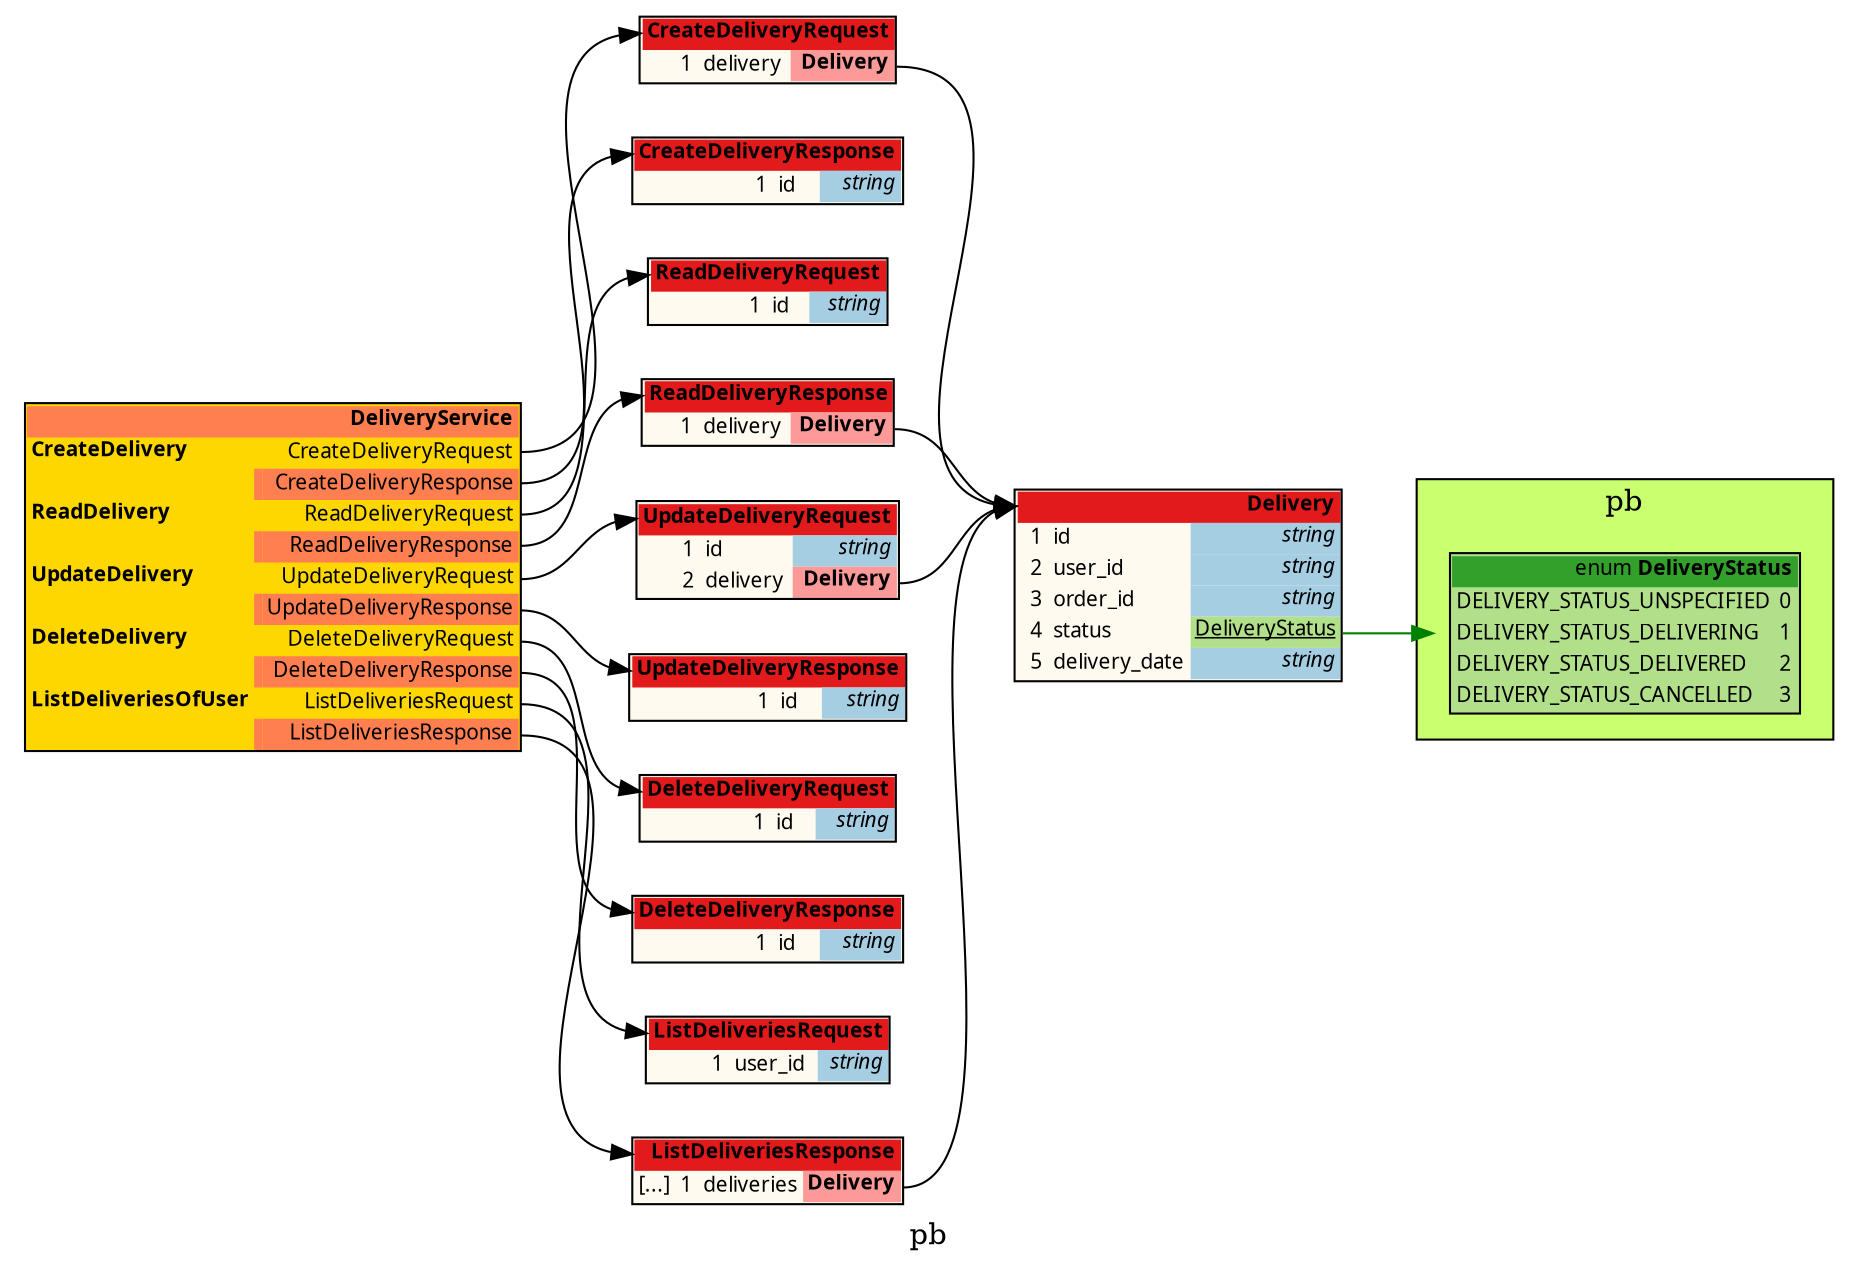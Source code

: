 /*
	do not edit:
	auto-generated by github.com/seamia/protodot
*/
digraph protodot {

	/* package:   pb */
	/* source:    delivery.proto */
	/* selection:  */

	rankdir=LR;
	label="pb";
	tooltip="pb";
	bgcolor="transparent"

	node [
		shape=plaintext
		fontsize=10
		fontname="Ubuntu"
	];


	/* ------ nodes ------ */

	/* ------ leaving the root package unwrapped ------ */
	
	Node_Ja_102	[shape=plaintext tooltip="DeliveryService" label=<<TABLE BORDER="1" CELLBORDER="0" CELLSPACING="0" BGCOLOR="#ffd700"><TR><TD COLSPAN="3" PORT="header" BGCOLOR="#ff7f50" ALIGN="right"><b>DeliveryService</b></TD></TR><TR><TD ALIGN="left"><b>CreateDelivery</b></TD><TD></TD><TD PORT="poCreateDelivery_request" ALIGN="right">CreateDeliveryRequest</TD></TR><TR style="border-bottom: 1px solid red"><TD></TD><TD BGCOLOR="#ff7f50"></TD><TD PORT="poCreateDelivery_response" ALIGN="right" BGCOLOR="#ff7f50">CreateDeliveryResponse</TD></TR><TR><TD ALIGN="left"><b>ReadDelivery</b></TD><TD></TD><TD PORT="poReadDelivery_request" ALIGN="right">ReadDeliveryRequest</TD></TR><TR style="border-bottom: 1px solid red"><TD></TD><TD BGCOLOR="#ff7f50"></TD><TD PORT="poReadDelivery_response" ALIGN="right" BGCOLOR="#ff7f50">ReadDeliveryResponse</TD></TR><TR><TD ALIGN="left"><b>UpdateDelivery</b></TD><TD></TD><TD PORT="poUpdateDelivery_request" ALIGN="right">UpdateDeliveryRequest</TD></TR><TR style="border-bottom: 1px solid red"><TD></TD><TD BGCOLOR="#ff7f50"></TD><TD PORT="poUpdateDelivery_response" ALIGN="right" BGCOLOR="#ff7f50">UpdateDeliveryResponse</TD></TR><TR><TD ALIGN="left"><b>DeleteDelivery</b></TD><TD></TD><TD PORT="poDeleteDelivery_request" ALIGN="right">DeleteDeliveryRequest</TD></TR><TR style="border-bottom: 1px solid red"><TD></TD><TD BGCOLOR="#ff7f50"></TD><TD PORT="poDeleteDelivery_response" ALIGN="right" BGCOLOR="#ff7f50">DeleteDeliveryResponse</TD></TR><TR><TD ALIGN="left"><b>ListDeliveriesOfUser</b></TD><TD></TD><TD PORT="poListDeliveriesOfUser_request" ALIGN="right">ListDeliveriesRequest</TD></TR><TR style="border-bottom: 1px solid red"><TD></TD><TD BGCOLOR="#ff7f50"></TD><TD PORT="poListDeliveriesOfUser_response" ALIGN="right" BGCOLOR="#ff7f50">ListDeliveriesResponse</TD></TR></TABLE>>];
	Node_Ja_108	[shape=plaintext tooltip="pb.ListDeliveriesRequest" label=<<TABLE BORDER="1" CELLBORDER="0" CELLSPACING="0" BGCOLOR="#fffaf0"><TR><TD COLSPAN="4" PORT="header" BGCOLOR="#e31a1c" ALIGN="right"><b>ListDeliveriesRequest</b></TD></TR><TR><TD ALIGN="right"></TD><TD ALIGN="right">1</TD><TD ALIGN="left">user_id</TD><TD BGCOLOR="#a6cee3" PORT="pouser_id" ALIGN="right" TITLE="string"><i>string</i></TD></TR></TABLE>>];
	Node_Ja_109	[shape=plaintext tooltip="pb.ListDeliveriesResponse" label=<<TABLE BORDER="1" CELLBORDER="0" CELLSPACING="0" BGCOLOR="#fffaf0"><TR><TD COLSPAN="4" PORT="header" BGCOLOR="#e31a1c" ALIGN="right"><b>ListDeliveriesResponse</b></TD></TR><TR><TD ALIGN="right">[...]</TD><TD ALIGN="right">1</TD><TD ALIGN="left">deliveries</TD><TD BGCOLOR="#fb9a99" PORT="podeliveries" ALIGN="right"><b>Delivery</b></TD></TR></TABLE>>];
	Node_Ja_111	[shape=plaintext tooltip="pb.CreateDeliveryResponse" label=<<TABLE BORDER="1" CELLBORDER="0" CELLSPACING="0" BGCOLOR="#fffaf0"><TR><TD COLSPAN="4" PORT="header" BGCOLOR="#e31a1c" ALIGN="right"><b>CreateDeliveryResponse</b></TD></TR><TR><TD ALIGN="right"></TD><TD ALIGN="right">1</TD><TD ALIGN="left">id</TD><TD BGCOLOR="#a6cee3" PORT="poid" ALIGN="right" TITLE="string"><i>string</i></TD></TR></TABLE>>];
	Node_Ja_117	[shape=plaintext tooltip="pb.DeleteDeliveryResponse" label=<<TABLE BORDER="1" CELLBORDER="0" CELLSPACING="0" BGCOLOR="#fffaf0"><TR><TD COLSPAN="4" PORT="header" BGCOLOR="#e31a1c" ALIGN="right"><b>DeleteDeliveryResponse</b></TD></TR><TR><TD ALIGN="right"></TD><TD ALIGN="right">1</TD><TD ALIGN="left">id</TD><TD BGCOLOR="#a6cee3" PORT="poid" ALIGN="right" TITLE="string"><i>string</i></TD></TR></TABLE>>];
	
	
	Node_Ja_110	[shape=plaintext tooltip="pb.CreateDeliveryRequest" label=<<TABLE BORDER="1" CELLBORDER="0" CELLSPACING="0" BGCOLOR="#fffaf0"><TR><TD COLSPAN="4" PORT="header" BGCOLOR="#e31a1c" ALIGN="right"><b>CreateDeliveryRequest</b></TD></TR><TR><TD ALIGN="right"></TD><TD ALIGN="right">1</TD><TD ALIGN="left">delivery</TD><TD BGCOLOR="#fb9a99" PORT="podelivery" ALIGN="right"><b>Delivery</b></TD></TR></TABLE>>];
	Node_Ja_115	[shape=plaintext tooltip="pb.UpdateDeliveryResponse" label=<<TABLE BORDER="1" CELLBORDER="0" CELLSPACING="0" BGCOLOR="#fffaf0"><TR><TD COLSPAN="4" PORT="header" BGCOLOR="#e31a1c" ALIGN="right"><b>UpdateDeliveryResponse</b></TD></TR><TR><TD ALIGN="right"></TD><TD ALIGN="right">1</TD><TD ALIGN="left">id</TD><TD BGCOLOR="#a6cee3" PORT="poid" ALIGN="right" TITLE="string"><i>string</i></TD></TR></TABLE>>];
	Node_Ja_100	[shape=plaintext tooltip="pb.Delivery" label=<<TABLE BORDER="1" CELLBORDER="0" CELLSPACING="0" BGCOLOR="#fffaf0"><TR><TD COLSPAN="4" PORT="header" BGCOLOR="#e31a1c" ALIGN="right"><b>Delivery</b></TD></TR><TR><TD ALIGN="right"></TD><TD ALIGN="right">1</TD><TD ALIGN="left">id</TD><TD BGCOLOR="#a6cee3" PORT="poid" ALIGN="right" TITLE="string"><i>string</i></TD></TR><TR><TD ALIGN="right"></TD><TD ALIGN="right">2</TD><TD ALIGN="left">user_id</TD><TD BGCOLOR="#a6cee3" PORT="pouser_id" ALIGN="right" TITLE="string"><i>string</i></TD></TR><TR><TD ALIGN="right"></TD><TD ALIGN="right">3</TD><TD ALIGN="left">order_id</TD><TD BGCOLOR="#a6cee3" PORT="poorder_id" ALIGN="right" TITLE="string"><i>string</i></TD></TR><TR><TD ALIGN="right"></TD><TD ALIGN="right">4</TD><TD ALIGN="left">status</TD><TD BGCOLOR="#b2df8a" PORT="postatus" ALIGN="right"><u>DeliveryStatus</u></TD></TR><TR><TD ALIGN="right"></TD><TD ALIGN="right">5</TD><TD ALIGN="left">delivery_date</TD><TD BGCOLOR="#a6cee3" PORT="podelivery_date" ALIGN="right" TITLE="string"><i>string</i></TD></TR></TABLE>>];
	
	
	Node_Ja_113	[shape=plaintext tooltip="pb.ReadDeliveryResponse" label=<<TABLE BORDER="1" CELLBORDER="0" CELLSPACING="0" BGCOLOR="#fffaf0"><TR><TD COLSPAN="4" PORT="header" BGCOLOR="#e31a1c" ALIGN="right"><b>ReadDeliveryResponse</b></TD></TR><TR><TD ALIGN="right"></TD><TD ALIGN="right">1</TD><TD ALIGN="left">delivery</TD><TD BGCOLOR="#fb9a99" PORT="podelivery" ALIGN="right"><b>Delivery</b></TD></TR></TABLE>>];
	Node_Ja_114	[shape=plaintext tooltip="pb.UpdateDeliveryRequest" label=<<TABLE BORDER="1" CELLBORDER="0" CELLSPACING="0" BGCOLOR="#fffaf0"><TR><TD COLSPAN="4" PORT="header" BGCOLOR="#e31a1c" ALIGN="right"><b>UpdateDeliveryRequest</b></TD></TR><TR><TD ALIGN="right"></TD><TD ALIGN="right">1</TD><TD ALIGN="left">id</TD><TD BGCOLOR="#a6cee3" PORT="poid" ALIGN="right" TITLE="string"><i>string</i></TD></TR><TR><TD ALIGN="right"></TD><TD ALIGN="right">2</TD><TD ALIGN="left">delivery</TD><TD BGCOLOR="#fb9a99" PORT="podelivery" ALIGN="right"><b>Delivery</b></TD></TR></TABLE>>];
	Node_Ja_112	[shape=plaintext tooltip="pb.ReadDeliveryRequest" label=<<TABLE BORDER="1" CELLBORDER="0" CELLSPACING="0" BGCOLOR="#fffaf0"><TR><TD COLSPAN="4" PORT="header" BGCOLOR="#e31a1c" ALIGN="right"><b>ReadDeliveryRequest</b></TD></TR><TR><TD ALIGN="right"></TD><TD ALIGN="right">1</TD><TD ALIGN="left">id</TD><TD BGCOLOR="#a6cee3" PORT="poid" ALIGN="right" TITLE="string"><i>string</i></TD></TR></TABLE>>];
	Node_Ja_116	[shape=plaintext tooltip="pb.DeleteDeliveryRequest" label=<<TABLE BORDER="1" CELLBORDER="0" CELLSPACING="0" BGCOLOR="#fffaf0"><TR><TD COLSPAN="4" PORT="header" BGCOLOR="#e31a1c" ALIGN="right"><b>DeleteDeliveryRequest</b></TD></TR><TR><TD ALIGN="right"></TD><TD ALIGN="right">1</TD><TD ALIGN="left">id</TD><TD BGCOLOR="#a6cee3" PORT="poid" ALIGN="right" TITLE="string"><i>string</i></TD></TR></TABLE>>];
	subgraph cluster_b1fa6f10731c {
		label = "pb"
		tooltip = "pb"
		style = filled;
		fillcolor = "#caff70";
		
		Node_Ja_101	[shape=plaintext tooltip="DeliveryStatus" label=<<TABLE BORDER="1" CELLBORDER="0" CELLSPACING="0" BGCOLOR="#b2df8a"><TR><TD COLSPAN="2" PORT="header" BGCOLOR="#33a02c" ALIGN="right">enum <b>DeliveryStatus</b></TD></TR><TR><TD BGCOLOR="#b2df8a" ALIGN="left">DELIVERY_STATUS_UNSPECIFIED</TD><TD BGCOLOR="#b2df8a" ALIGN="left">0</TD></TR><TR><TD BGCOLOR="#b2df8a" ALIGN="left">DELIVERY_STATUS_DELIVERING</TD><TD BGCOLOR="#b2df8a" ALIGN="left">1</TD></TR><TR><TD BGCOLOR="#b2df8a" ALIGN="left">DELIVERY_STATUS_DELIVERED</TD><TD BGCOLOR="#b2df8a" ALIGN="left">2</TD></TR><TR><TD BGCOLOR="#b2df8a" ALIGN="left">DELIVERY_STATUS_CANCELLED</TD><TD BGCOLOR="#b2df8a" ALIGN="left">3</TD></TR></TABLE>>];
	}


	/* ------ connections ------ */
	Node_Ja_110:podelivery:e	-> Node_Ja_100:header [color="#000000" tooltip="Ja_110 --> Ja_100"];
	Node_Ja_100:postatus:e	-> Node_Ja_101 [color="#008000" tooltip="Ja_100 --> Ja_101"];
	Node_Ja_102:poCreateDelivery_response:e	-> Node_Ja_111:header [color="#000000" tooltip="Ja_102 --> Ja_111"];
	Node_Ja_102:poReadDelivery_response:e	-> Node_Ja_113:header [color="#000000" tooltip="Ja_102 --> Ja_113"];
	Node_Ja_102:poUpdateDelivery_response:e	-> Node_Ja_115:header [color="#000000" tooltip="Ja_102 --> Ja_115"];
	Node_Ja_102:poDeleteDelivery_response:e	-> Node_Ja_117:header [color="#000000" tooltip="Ja_102 --> Ja_117"];
	Node_Ja_113:podelivery:e	-> Node_Ja_100:header [color="#000000" tooltip="Ja_113 --> Ja_100"];
	Node_Ja_102:poCreateDelivery_request:e	-> Node_Ja_110:header [color="#000000" tooltip="Ja_102 --> Ja_110"];
	Node_Ja_102:poDeleteDelivery_request:e	-> Node_Ja_116:header [color="#000000" tooltip="Ja_102 --> Ja_116"];
	Node_Ja_102:poListDeliveriesOfUser_request:e	-> Node_Ja_108:header [color="#000000" tooltip="Ja_102 --> Ja_108"];
	Node_Ja_102:poListDeliveriesOfUser_response:e	-> Node_Ja_109:header [color="#000000" tooltip="Ja_102 --> Ja_109"];
	Node_Ja_114:podelivery:e	-> Node_Ja_100:header [color="#000000" tooltip="Ja_114 --> Ja_100"];
	Node_Ja_102:poReadDelivery_request:e	-> Node_Ja_112:header [color="#000000" tooltip="Ja_102 --> Ja_112"];
	Node_Ja_102:poUpdateDelivery_request:e	-> Node_Ja_114:header [color="#000000" tooltip="Ja_102 --> Ja_114"];
	Node_Ja_109:podeliveries:e	-> Node_Ja_100:header [color="#000000" tooltip="Ja_109 --> Ja_100"];

	/* generated by github.com/seamia/protodot on Friday, 29-Apr-22 04:22:52 +07 */
}
